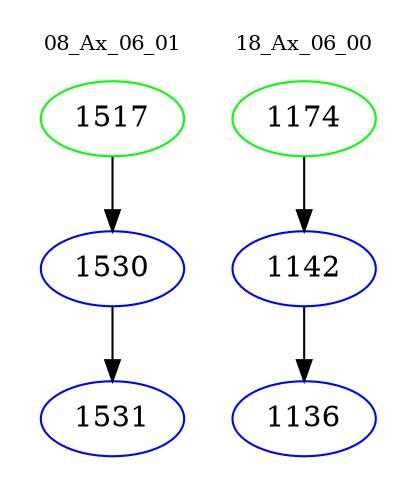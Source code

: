 digraph{
subgraph cluster_0 {
color = white
label = "08_Ax_06_01";
fontsize=10;
T0_1517 [label="1517", color="green"]
T0_1517 -> T0_1530 [color="black"]
T0_1530 [label="1530", color="blue"]
T0_1530 -> T0_1531 [color="black"]
T0_1531 [label="1531", color="blue"]
}
subgraph cluster_1 {
color = white
label = "18_Ax_06_00";
fontsize=10;
T1_1174 [label="1174", color="green"]
T1_1174 -> T1_1142 [color="black"]
T1_1142 [label="1142", color="blue"]
T1_1142 -> T1_1136 [color="black"]
T1_1136 [label="1136", color="blue"]
}
}
